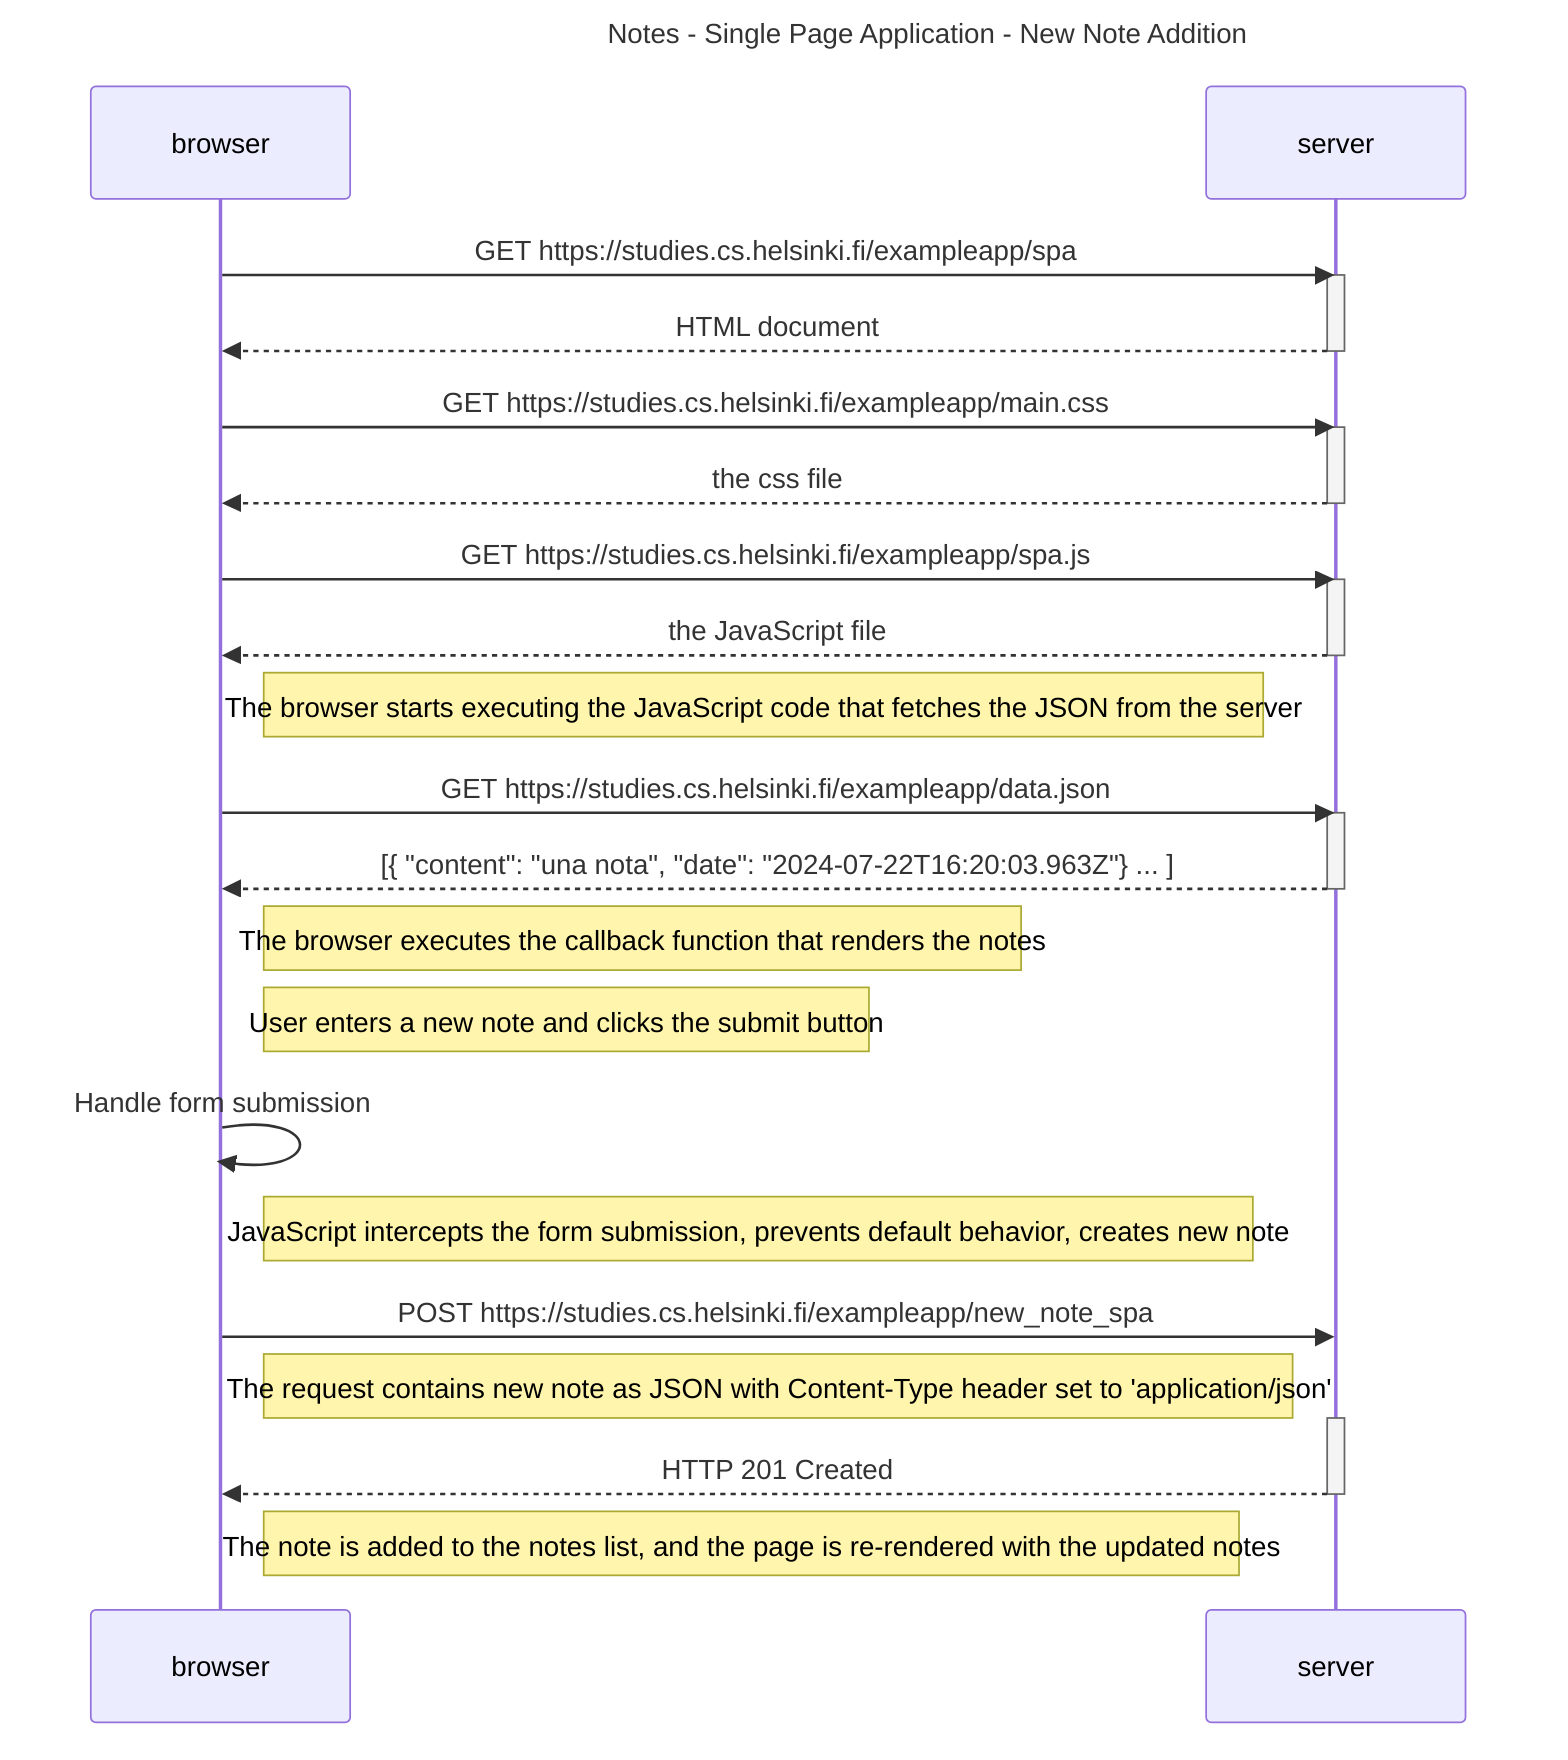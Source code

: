 sequenceDiagram
    title Notes - Single Page Application - New Note Addition
    participant browser
    participant server

    browser->>server: GET https://studies.cs.helsinki.fi/exampleapp/spa
    activate server
    server-->>browser: HTML document
    deactivate server

    browser->>server: GET https://studies.cs.helsinki.fi/exampleapp/main.css
    activate server
    server-->>browser: the css file
    deactivate server

    browser->>server: GET https://studies.cs.helsinki.fi/exampleapp/spa.js
    activate server
    server-->>browser: the JavaScript file
    deactivate server

    Note right of browser: The browser starts executing the JavaScript code that fetches the JSON from the server

    browser->>server: GET https://studies.cs.helsinki.fi/exampleapp/data.json
    activate server
    server-->>browser: [{ "content": "una nota", "date": "2024-07-22T16:20:03.963Z"} ... ]
    deactivate server

    Note right of browser: The browser executes the callback function that renders the notes
    Note right of browser: User enters a new note and clicks the submit button

    browser->>browser: Handle form submission
    Note right of browser: JavaScript intercepts the form submission, prevents default behavior, creates new note

    browser->>server: POST https://studies.cs.helsinki.fi/exampleapp/new_note_spa
    Note right of browser: The request contains new note as JSON with Content-Type header set to 'application/json'
    activate server
    server-->>browser: HTTP 201 Created 
    deactivate server

    Note right of browser: The note is added to the notes list, and the page is re-rendered with the updated notes